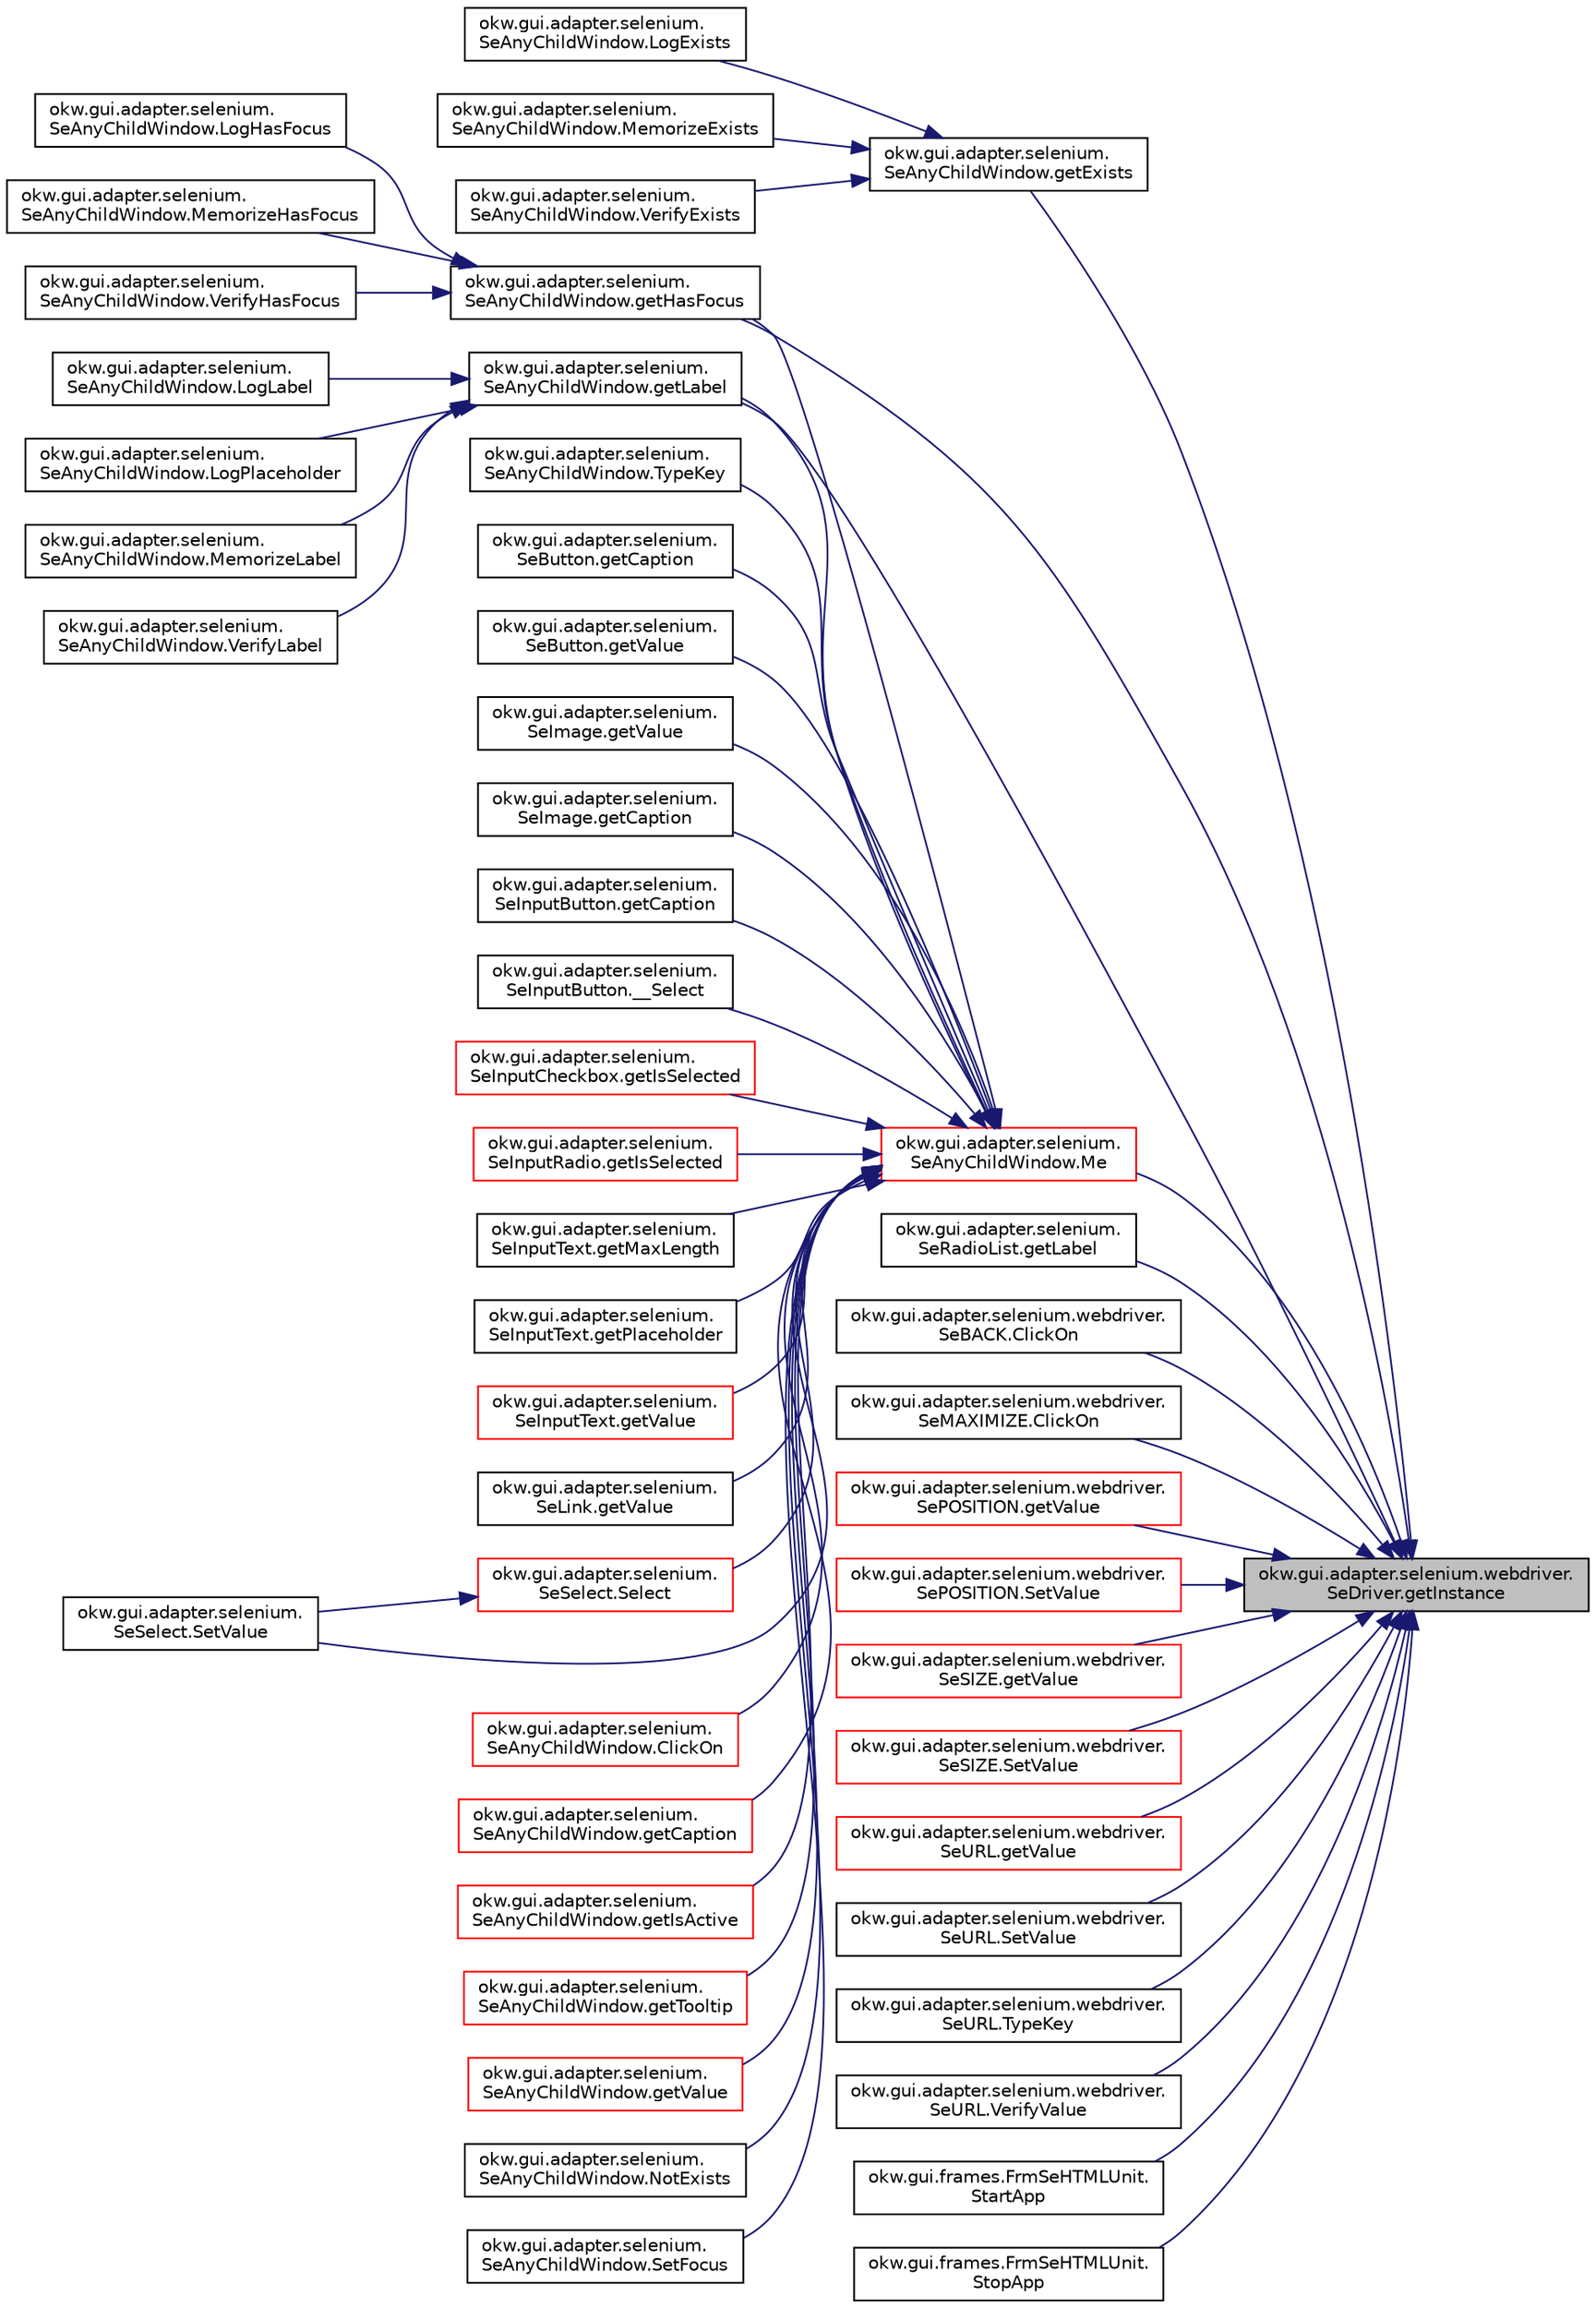 digraph "okw.gui.adapter.selenium.webdriver.SeDriver.getInstance"
{
 // INTERACTIVE_SVG=YES
 // LATEX_PDF_SIZE
  edge [fontname="Helvetica",fontsize="10",labelfontname="Helvetica",labelfontsize="10"];
  node [fontname="Helvetica",fontsize="10",shape=record];
  rankdir="RL";
  Node154 [label="okw.gui.adapter.selenium.webdriver.\lSeDriver.getInstance",height=0.2,width=0.4,color="black", fillcolor="grey75", style="filled", fontcolor="black",tooltip="Gibt die Instance für die einzige Instanz dieser Klasse zurück."];
  Node154 -> Node155 [dir="back",color="midnightblue",fontsize="10",style="solid",fontname="Helvetica"];
  Node155 [label="okw.gui.adapter.selenium.\lSeAnyChildWindow.getExists",height=0.2,width=0.4,color="black", fillcolor="white", style="filled",URL="$classokw_1_1gui_1_1adapter_1_1selenium_1_1_se_any_child_window.html#abbf4e30bd11acd1ad0c06706a6e43871",tooltip="Prüft die Existenz des aktuellen Objektes."];
  Node155 -> Node156 [dir="back",color="midnightblue",fontsize="10",style="solid",fontname="Helvetica"];
  Node156 [label="okw.gui.adapter.selenium.\lSeAnyChildWindow.LogExists",height=0.2,width=0.4,color="black", fillcolor="white", style="filled",URL="$classokw_1_1gui_1_1adapter_1_1selenium_1_1_se_any_child_window.html#a77468a67b30058f840a2c6c1bbcf44f6",tooltip="Das ist die GUI-Adapter Methode, die durch das Schlüsselwort refLogExists aufgerufen wird."];
  Node155 -> Node157 [dir="back",color="midnightblue",fontsize="10",style="solid",fontname="Helvetica"];
  Node157 [label="okw.gui.adapter.selenium.\lSeAnyChildWindow.MemorizeExists",height=0.2,width=0.4,color="black", fillcolor="white", style="filled",URL="$classokw_1_1gui_1_1adapter_1_1selenium_1_1_se_any_child_window.html#a851c4e1bf2147aece7493acfad6d2fba",tooltip="Das ist die GUI-Adapter Methode, die durch das Schlüsselwort refMemorizeExists aufgerufen wird."];
  Node155 -> Node158 [dir="back",color="midnightblue",fontsize="10",style="solid",fontname="Helvetica"];
  Node158 [label="okw.gui.adapter.selenium.\lSeAnyChildWindow.VerifyExists",height=0.2,width=0.4,color="black", fillcolor="white", style="filled",URL="$classokw_1_1gui_1_1adapter_1_1selenium_1_1_se_any_child_window.html#aa267e861bf7e7dc9e0c932e6ca5e8579",tooltip="Ermittelt/Prüft, ob das aktuelle Objekt existiert."];
  Node154 -> Node159 [dir="back",color="midnightblue",fontsize="10",style="solid",fontname="Helvetica"];
  Node159 [label="okw.gui.adapter.selenium.\lSeAnyChildWindow.getHasFocus",height=0.2,width=0.4,color="black", fillcolor="white", style="filled",URL="$classokw_1_1gui_1_1adapter_1_1selenium_1_1_se_any_child_window.html#a3dd9beab770c688211a9244ce308505c",tooltip="Methode liefert den aktuellen Zustand Wert des Focus."];
  Node159 -> Node160 [dir="back",color="midnightblue",fontsize="10",style="solid",fontname="Helvetica"];
  Node160 [label="okw.gui.adapter.selenium.\lSeAnyChildWindow.LogHasFocus",height=0.2,width=0.4,color="black", fillcolor="white", style="filled",URL="$classokw_1_1gui_1_1adapter_1_1selenium_1_1_se_any_child_window.html#a4b2c518a6da93a0960fed6da1cba688c",tooltip="Das ist die GUI-Adapter Methode, die durch das Schlüsselwort refLogHasFocus aufgerufen wird."];
  Node159 -> Node161 [dir="back",color="midnightblue",fontsize="10",style="solid",fontname="Helvetica"];
  Node161 [label="okw.gui.adapter.selenium.\lSeAnyChildWindow.MemorizeHasFocus",height=0.2,width=0.4,color="black", fillcolor="white", style="filled",URL="$classokw_1_1gui_1_1adapter_1_1selenium_1_1_se_any_child_window.html#a584bd499ca9b87b864c662303c02787a",tooltip="Das ist die GUI-Adapter Methode, die durch das Schlüsselwort refMemorizeHasFocus aufgerufen wird."];
  Node159 -> Node162 [dir="back",color="midnightblue",fontsize="10",style="solid",fontname="Helvetica"];
  Node162 [label="okw.gui.adapter.selenium.\lSeAnyChildWindow.VerifyHasFocus",height=0.2,width=0.4,color="black", fillcolor="white", style="filled",URL="$classokw_1_1gui_1_1adapter_1_1selenium_1_1_se_any_child_window.html#a6216158314b8256477ea97c2393d2015",tooltip="Ermittelt ob das GUI-Objekt den Fokus hat."];
  Node154 -> Node163 [dir="back",color="midnightblue",fontsize="10",style="solid",fontname="Helvetica"];
  Node163 [label="okw.gui.adapter.selenium.\lSeAnyChildWindow.getLabel",height=0.2,width=0.4,color="black", fillcolor="white", style="filled",URL="$classokw_1_1gui_1_1adapter_1_1selenium_1_1_se_any_child_window.html#a51e404fc0a53a8de7803e22f201f6b23",tooltip="Ermittelt den textuellen Inhalt des Labels."];
  Node163 -> Node164 [dir="back",color="midnightblue",fontsize="10",style="solid",fontname="Helvetica"];
  Node164 [label="okw.gui.adapter.selenium.\lSeAnyChildWindow.LogLabel",height=0.2,width=0.4,color="black", fillcolor="white", style="filled",URL="$classokw_1_1gui_1_1adapter_1_1selenium_1_1_se_any_child_window.html#ae2b4f85d72988ba0d20ea7763e692c9e",tooltip="Das ist die GUI-Adapter Methode, die durch das Schlüsselwort refLogLabel aufgerufen wird."];
  Node163 -> Node165 [dir="back",color="midnightblue",fontsize="10",style="solid",fontname="Helvetica"];
  Node165 [label="okw.gui.adapter.selenium.\lSeAnyChildWindow.LogPlaceholder",height=0.2,width=0.4,color="black", fillcolor="white", style="filled",URL="$classokw_1_1gui_1_1adapter_1_1selenium_1_1_se_any_child_window.html#ab600bd5adb87483eaf4aef3f0bc1f11a",tooltip="Das ist die GUI-Adapter Methode, die durch das Schlüsselwort refLogPlaceholder aufgerufen wird."];
  Node163 -> Node166 [dir="back",color="midnightblue",fontsize="10",style="solid",fontname="Helvetica"];
  Node166 [label="okw.gui.adapter.selenium.\lSeAnyChildWindow.MemorizeLabel",height=0.2,width=0.4,color="black", fillcolor="white", style="filled",URL="$classokw_1_1gui_1_1adapter_1_1selenium_1_1_se_any_child_window.html#a890ebc9edf84edb93569ef77654664df",tooltip="Das ist die GUI-Adapter Methode, die durch das Schlüsselwort refMemorizeLabel aufgerufen wird."];
  Node163 -> Node167 [dir="back",color="midnightblue",fontsize="10",style="solid",fontname="Helvetica"];
  Node167 [label="okw.gui.adapter.selenium.\lSeAnyChildWindow.VerifyLabel",height=0.2,width=0.4,color="black", fillcolor="white", style="filled",URL="$classokw_1_1gui_1_1adapter_1_1selenium_1_1_se_any_child_window.html#a703f8e93c741d957f681bc6e7fc4099e",tooltip="Ermittelt den textuellen Inhalt des Labels für Prüfewert."];
  Node154 -> Node168 [dir="back",color="midnightblue",fontsize="10",style="solid",fontname="Helvetica"];
  Node168 [label="okw.gui.adapter.selenium.\lSeAnyChildWindow.Me",height=0.2,width=0.4,color="red", fillcolor="white", style="filled",URL="$classokw_1_1gui_1_1adapter_1_1selenium_1_1_se_any_child_window.html#a9a138af1fc6ff850d708d66f308a2525",tooltip="Ermittelt aus dem gegebenen Locator das DOM-Elelement, welches das Objekt representiert."];
  Node168 -> Node169 [dir="back",color="midnightblue",fontsize="10",style="solid",fontname="Helvetica"];
  Node169 [label="okw.gui.adapter.selenium.\lSeAnyChildWindow.ClickOn",height=0.2,width=0.4,color="red", fillcolor="white", style="filled",URL="$classokw_1_1gui_1_1adapter_1_1selenium_1_1_se_any_child_window.html#a16df325c8b8bb0e360ac9d9dbb50d91e",tooltip="Das ist die GUI-Adapter Methode, die durch das Schlüsselwort ClickOn( FN ) aufgerufen wird."];
  Node168 -> Node175 [dir="back",color="midnightblue",fontsize="10",style="solid",fontname="Helvetica"];
  Node175 [label="okw.gui.adapter.selenium.\lSeAnyChildWindow.getCaption",height=0.2,width=0.4,color="red", fillcolor="white", style="filled",URL="$classokw_1_1gui_1_1adapter_1_1selenium_1_1_se_any_child_window.html#a6dbc784267dbac3feef5e421ece9aced",tooltip="Ermittelt den textuellen Inhalt der Überschrift eines HTML-Tags anhand des Attributee \"textContent\"."];
  Node168 -> Node159 [dir="back",color="midnightblue",fontsize="10",style="solid",fontname="Helvetica"];
  Node168 -> Node179 [dir="back",color="midnightblue",fontsize="10",style="solid",fontname="Helvetica"];
  Node179 [label="okw.gui.adapter.selenium.\lSeAnyChildWindow.getIsActive",height=0.2,width=0.4,color="red", fillcolor="white", style="filled",URL="$classokw_1_1gui_1_1adapter_1_1selenium_1_1_se_any_child_window.html#ad645cfa0e917477adffe133b1d3371d5",tooltip="Ermittelt, ob das aktuellen Objekt aktiv ist."];
  Node168 -> Node163 [dir="back",color="midnightblue",fontsize="10",style="solid",fontname="Helvetica"];
  Node168 -> Node183 [dir="back",color="midnightblue",fontsize="10",style="solid",fontname="Helvetica"];
  Node183 [label="okw.gui.adapter.selenium.\lSeAnyChildWindow.getTooltip",height=0.2,width=0.4,color="red", fillcolor="white", style="filled",URL="$classokw_1_1gui_1_1adapter_1_1selenium_1_1_se_any_child_window.html#a1c887727f8411c769a24c90d8bde67a5",tooltip="Ermittelt den textuellen Inhalt des ToolTips."];
  Node168 -> Node187 [dir="back",color="midnightblue",fontsize="10",style="solid",fontname="Helvetica"];
  Node187 [label="okw.gui.adapter.selenium.\lSeAnyChildWindow.getValue",height=0.2,width=0.4,color="red", fillcolor="white", style="filled",URL="$classokw_1_1gui_1_1adapter_1_1selenium_1_1_se_any_child_window.html#a2fcad47248d5e447d9b3cb29a933b8df",tooltip="Liest den aktuellen sichtbaren Wert/Text des HTML-Tags aus."];
  Node168 -> Node191 [dir="back",color="midnightblue",fontsize="10",style="solid",fontname="Helvetica"];
  Node191 [label="okw.gui.adapter.selenium.\lSeAnyChildWindow.NotExists",height=0.2,width=0.4,color="black", fillcolor="white", style="filled",URL="$classokw_1_1gui_1_1adapter_1_1selenium_1_1_se_any_child_window.html#a3bac3a56e303599b56c3a1b254d19a84",tooltip="Prüft die nicht Existenz des aktuellen Objektes."];
  Node168 -> Node192 [dir="back",color="midnightblue",fontsize="10",style="solid",fontname="Helvetica"];
  Node192 [label="okw.gui.adapter.selenium.\lSeAnyChildWindow.SetFocus",height=0.2,width=0.4,color="black", fillcolor="white", style="filled",URL="$classokw_1_1gui_1_1adapter_1_1selenium_1_1_se_any_child_window.html#a0b446a5c7e2e308a3e03450f5a31e510",tooltip="Setzt den Focus auf das Objekt."];
  Node168 -> Node193 [dir="back",color="midnightblue",fontsize="10",style="solid",fontname="Helvetica"];
  Node193 [label="okw.gui.adapter.selenium.\lSeAnyChildWindow.TypeKey",height=0.2,width=0.4,color="black", fillcolor="white", style="filled",URL="$classokw_1_1gui_1_1adapter_1_1selenium_1_1_se_any_child_window.html#ab048c55c3dbbdbdddfabe5cfffb1d889",tooltip="Tastatureingabe in das aktuelle Objekt."];
  Node168 -> Node194 [dir="back",color="midnightblue",fontsize="10",style="solid",fontname="Helvetica"];
  Node194 [label="okw.gui.adapter.selenium.\lSeButton.getCaption",height=0.2,width=0.4,color="black", fillcolor="white", style="filled",URL="$classokw_1_1gui_1_1adapter_1_1selenium_1_1_se_button.html#a4d658a6f764e2983da35ea25ee9c2412",tooltip="Ermittelt den textuellen Inhalt der Caption/Überschrift des Objektes."];
  Node168 -> Node195 [dir="back",color="midnightblue",fontsize="10",style="solid",fontname="Helvetica"];
  Node195 [label="okw.gui.adapter.selenium.\lSeButton.getValue",height=0.2,width=0.4,color="black", fillcolor="white", style="filled",URL="$classokw_1_1gui_1_1adapter_1_1selenium_1_1_se_button.html#adf7b5e39f438dc8807b5e77a381da73a",tooltip="Ein SeInputButton hat keinen Wert! -> OKWFrameObjectMethodNotImplemented Auslösen!"];
  Node168 -> Node196 [dir="back",color="midnightblue",fontsize="10",style="solid",fontname="Helvetica"];
  Node196 [label="okw.gui.adapter.selenium.\lSeImage.getValue",height=0.2,width=0.4,color="black", fillcolor="white", style="filled",URL="$classokw_1_1gui_1_1adapter_1_1selenium_1_1_se_image.html#a143118b7b3b0cc7788cbf7c9238bc68f",tooltip="Der Wert eines img ist der Wert des Attributtes src."];
  Node168 -> Node197 [dir="back",color="midnightblue",fontsize="10",style="solid",fontname="Helvetica"];
  Node197 [label="okw.gui.adapter.selenium.\lSeImage.getCaption",height=0.2,width=0.4,color="black", fillcolor="white", style="filled",URL="$classokw_1_1gui_1_1adapter_1_1selenium_1_1_se_image.html#a44980a47d966e4bfd206ae5d5ac4399c",tooltip="Ermittelt den textuellen Inhalt der Caption."];
  Node168 -> Node198 [dir="back",color="midnightblue",fontsize="10",style="solid",fontname="Helvetica"];
  Node198 [label="okw.gui.adapter.selenium.\lSeInputButton.getCaption",height=0.2,width=0.4,color="black", fillcolor="white", style="filled",URL="$classokw_1_1gui_1_1adapter_1_1selenium_1_1_se_input_button.html#a3c2c309651daf767e1941b2b30d3fea5",tooltip="Ermittelt den textuellen Inhalt der Caption/Überschrift des Objektes."];
  Node168 -> Node199 [dir="back",color="midnightblue",fontsize="10",style="solid",fontname="Helvetica"];
  Node199 [label="okw.gui.adapter.selenium.\lSeInputButton.__Select",height=0.2,width=0.4,color="black", fillcolor="white", style="filled",URL="$classokw_1_1gui_1_1adapter_1_1selenium_1_1_se_input_button.html#a35f35e0deb2381f8b8b8140a188b5172",tooltip="Methode wählt einen oder mehrere Werte in einer ListBox aus."];
  Node168 -> Node200 [dir="back",color="midnightblue",fontsize="10",style="solid",fontname="Helvetica"];
  Node200 [label="okw.gui.adapter.selenium.\lSeInputCheckbox.getIsSelected",height=0.2,width=0.4,color="red", fillcolor="white", style="filled",URL="$classokw_1_1gui_1_1adapter_1_1selenium_1_1_se_input_checkbox.html#aa5351c44da27a9f8c63ccd0315922c82",tooltip="Method liefert den aktuellen Zustand der Checkbox, \"angehakt\" oder \"nicht angehakt\"."];
  Node168 -> Node202 [dir="back",color="midnightblue",fontsize="10",style="solid",fontname="Helvetica"];
  Node202 [label="okw.gui.adapter.selenium.\lSeInputRadio.getIsSelected",height=0.2,width=0.4,color="red", fillcolor="white", style="filled",URL="$classokw_1_1gui_1_1adapter_1_1selenium_1_1_se_input_radio.html#a2bdc045186dd1244133cf6edaa2d45f1",tooltip="Method liefert den aktuellen Zustand des RadioButtons, ausgewählt oder nicht."];
  Node168 -> Node204 [dir="back",color="midnightblue",fontsize="10",style="solid",fontname="Helvetica"];
  Node204 [label="okw.gui.adapter.selenium.\lSeInputText.getMaxLength",height=0.2,width=0.4,color="black", fillcolor="white", style="filled",URL="$classokw_1_1gui_1_1adapter_1_1selenium_1_1_se_input_text.html#abcef45ee901b75771500defc871ecea9",tooltip="Ermittelt den textuellen Inhalt des Labels."];
  Node168 -> Node205 [dir="back",color="midnightblue",fontsize="10",style="solid",fontname="Helvetica"];
  Node205 [label="okw.gui.adapter.selenium.\lSeInputText.getPlaceholder",height=0.2,width=0.4,color="black", fillcolor="white", style="filled",URL="$classokw_1_1gui_1_1adapter_1_1selenium_1_1_se_input_text.html#a5ce4d66e798549b18635bf35c1c33917",tooltip="Liest den Placeholder des input-Tags aus."];
  Node168 -> Node206 [dir="back",color="midnightblue",fontsize="10",style="solid",fontname="Helvetica"];
  Node206 [label="okw.gui.adapter.selenium.\lSeInputText.getValue",height=0.2,width=0.4,color="red", fillcolor="white", style="filled",URL="$classokw_1_1gui_1_1adapter_1_1selenium_1_1_se_input_text.html#aca62fc718d6636750d210014eb6244d2",tooltip="Ermittelt den Wert des Textfeldes, welches dem sichtbaren ."];
  Node168 -> Node208 [dir="back",color="midnightblue",fontsize="10",style="solid",fontname="Helvetica"];
  Node208 [label="okw.gui.adapter.selenium.\lSeLink.getValue",height=0.2,width=0.4,color="black", fillcolor="white", style="filled",URL="$classokw_1_1gui_1_1adapter_1_1selenium_1_1_se_link.html#a5f07ff01898f066115ea23d3bcc10fd3",tooltip="Der Wert eines Linkes ist das Ziel des Linkes, also das Attribut href des HTML-Linkes."];
  Node168 -> Node209 [dir="back",color="midnightblue",fontsize="10",style="solid",fontname="Helvetica"];
  Node209 [label="okw.gui.adapter.selenium.\lSeSelect.Select",height=0.2,width=0.4,color="red", fillcolor="white", style="filled",URL="$classokw_1_1gui_1_1adapter_1_1selenium_1_1_se_select.html#afdad05e1d4413b4cdce12d38b67def23",tooltip="Methode wählt einen oder mehrere Werte in einer ListBox aus."];
  Node209 -> Node210 [dir="back",color="midnightblue",fontsize="10",style="solid",fontname="Helvetica"];
  Node210 [label="okw.gui.adapter.selenium.\lSeSelect.SetValue",height=0.2,width=0.4,color="black", fillcolor="white", style="filled",URL="$classokw_1_1gui_1_1adapter_1_1selenium_1_1_se_select.html#adadeaad5c5dbbe8c2f24e51a99de6012",tooltip="Methode setzt einen oder mehrere Werte in einer ListBox."];
  Node168 -> Node210 [dir="back",color="midnightblue",fontsize="10",style="solid",fontname="Helvetica"];
  Node154 -> Node221 [dir="back",color="midnightblue",fontsize="10",style="solid",fontname="Helvetica"];
  Node221 [label="okw.gui.adapter.selenium.\lSeRadioList.getLabel",height=0.2,width=0.4,color="black", fillcolor="white", style="filled",URL="$classokw_1_1gui_1_1adapter_1_1selenium_1_1_se_radio_list.html#ad4ef958d557fd0e526b1c20af767accf",tooltip="Ermittelt den textuellen Inhalt des Labels."];
  Node154 -> Node222 [dir="back",color="midnightblue",fontsize="10",style="solid",fontname="Helvetica"];
  Node222 [label="okw.gui.adapter.selenium.webdriver.\lSeBACK.ClickOn",height=0.2,width=0.4,color="black", fillcolor="white", style="filled",URL="$classokw_1_1gui_1_1adapter_1_1selenium_1_1webdriver_1_1_se_b_a_c_k.html#a3006539e3640c87b845568ebee192d70",tooltip="Das ist die GUI-Adapter Methode, die durch das Schlüsselwort ClickOn( FN ) aufgerufen wird."];
  Node154 -> Node223 [dir="back",color="midnightblue",fontsize="10",style="solid",fontname="Helvetica"];
  Node223 [label="okw.gui.adapter.selenium.webdriver.\lSeMAXIMIZE.ClickOn",height=0.2,width=0.4,color="black", fillcolor="white", style="filled",URL="$classokw_1_1gui_1_1adapter_1_1selenium_1_1webdriver_1_1_se_m_a_x_i_m_i_z_e.html#a1dd8d09896417f0c6770843c1b7d3896",tooltip="Klickt auf das aktuelle Objekt."];
  Node154 -> Node224 [dir="back",color="midnightblue",fontsize="10",style="solid",fontname="Helvetica"];
  Node224 [label="okw.gui.adapter.selenium.webdriver.\lSePOSITION.getValue",height=0.2,width=0.4,color="red", fillcolor="white", style="filled",URL="$classokw_1_1gui_1_1adapter_1_1selenium_1_1webdriver_1_1_se_p_o_s_i_t_i_o_n.html#a8202bdbc5da3771dfff2e139d3c5391f",tooltip="Ermittelt die aktuellen Werte für X und Y-Koordinate der Ecke obenlinks."];
  Node154 -> Node228 [dir="back",color="midnightblue",fontsize="10",style="solid",fontname="Helvetica"];
  Node228 [label="okw.gui.adapter.selenium.webdriver.\lSePOSITION.SetValue",height=0.2,width=0.4,color="red", fillcolor="white", style="filled",URL="$classokw_1_1gui_1_1adapter_1_1selenium_1_1webdriver_1_1_se_p_o_s_i_t_i_o_n.html#a950d14a51708f5c5474f8fde21ad1879",tooltip="Setzt den Wert der URL im aktiven Browser und navigiert zur gegebene Seite."];
  Node154 -> Node230 [dir="back",color="midnightblue",fontsize="10",style="solid",fontname="Helvetica"];
  Node230 [label="okw.gui.adapter.selenium.webdriver.\lSeSIZE.getValue",height=0.2,width=0.4,color="red", fillcolor="white", style="filled",URL="$classokw_1_1gui_1_1adapter_1_1selenium_1_1webdriver_1_1_se_s_i_z_e.html#aa87092db0da97d396bdd4ec57a675866",tooltip="Ermittelt die aktuellen Werte für Breite und Höhe."];
  Node154 -> Node234 [dir="back",color="midnightblue",fontsize="10",style="solid",fontname="Helvetica"];
  Node234 [label="okw.gui.adapter.selenium.webdriver.\lSeSIZE.SetValue",height=0.2,width=0.4,color="red", fillcolor="white", style="filled",URL="$classokw_1_1gui_1_1adapter_1_1selenium_1_1webdriver_1_1_se_s_i_z_e.html#a19404fa22c30712c19d0cb40fc0e504e",tooltip="Setzt den Wert der URL im aktiven Browser und navigiert zur gegebene Seite."];
  Node154 -> Node236 [dir="back",color="midnightblue",fontsize="10",style="solid",fontname="Helvetica"];
  Node236 [label="okw.gui.adapter.selenium.webdriver.\lSeURL.getValue",height=0.2,width=0.4,color="red", fillcolor="white", style="filled",URL="$classokw_1_1gui_1_1adapter_1_1selenium_1_1webdriver_1_1_se_u_r_l.html#ac4a8fb6892a96ff08d6c7ce77f193aab",tooltip="Liest den aktuellen Wert der URL aus."];
  Node154 -> Node239 [dir="back",color="midnightblue",fontsize="10",style="solid",fontname="Helvetica"];
  Node239 [label="okw.gui.adapter.selenium.webdriver.\lSeURL.SetValue",height=0.2,width=0.4,color="black", fillcolor="white", style="filled",URL="$classokw_1_1gui_1_1adapter_1_1selenium_1_1webdriver_1_1_se_u_r_l.html#a7d87a9788b57054aaedb9597fdae8f1b",tooltip="Setzt den Wert der URL im aktiven Browser und navigiert zur gegebene Seite."];
  Node154 -> Node240 [dir="back",color="midnightblue",fontsize="10",style="solid",fontname="Helvetica"];
  Node240 [label="okw.gui.adapter.selenium.webdriver.\lSeURL.TypeKey",height=0.2,width=0.4,color="black", fillcolor="white", style="filled",URL="$classokw_1_1gui_1_1adapter_1_1selenium_1_1webdriver_1_1_se_u_r_l.html#a1a38bdf8d462e42ba1961051bd8dddf8",tooltip="Setzt den Wert der URL im aktiven Browser/BrowserChild und navigiert zur gegebenen Seite."];
  Node154 -> Node241 [dir="back",color="midnightblue",fontsize="10",style="solid",fontname="Helvetica"];
  Node241 [label="okw.gui.adapter.selenium.webdriver.\lSeURL.VerifyValue",height=0.2,width=0.4,color="black", fillcolor="white", style="filled",URL="$classokw_1_1gui_1_1adapter_1_1selenium_1_1webdriver_1_1_se_u_r_l.html#aadb20c277321299b91182cf10c99c1c6",tooltip="Ermittelt den textuellen Inhalt des markierten Textes für Prüfewert."];
  Node154 -> Node242 [dir="back",color="midnightblue",fontsize="10",style="solid",fontname="Helvetica"];
  Node242 [label="okw.gui.frames.FrmSeHTMLUnit.\lStartApp",height=0.2,width=0.4,color="black", fillcolor="white", style="filled",URL="$classokw_1_1gui_1_1frames_1_1_frm_se_h_t_m_l_unit.html#ac2672b99270c9880e3bd1a60ea36cf20",tooltip="Erzeugt eine Instanz des Selenium HTMLUnit-Drivers."];
  Node154 -> Node243 [dir="back",color="midnightblue",fontsize="10",style="solid",fontname="Helvetica"];
  Node243 [label="okw.gui.frames.FrmSeHTMLUnit.\lStopApp",height=0.2,width=0.4,color="black", fillcolor="white", style="filled",URL="$classokw_1_1gui_1_1frames_1_1_frm_se_h_t_m_l_unit.html#a38b2c04b7999a2c329d40d51c5844094",tooltip="HTMLUnit-Driver Beenden."];
}
